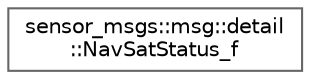 digraph "类继承关系图"
{
 // INTERACTIVE_SVG=YES
 // LATEX_PDF_SIZE
  bgcolor="transparent";
  edge [fontname=Helvetica,fontsize=10,labelfontname=Helvetica,labelfontsize=10];
  node [fontname=Helvetica,fontsize=10,shape=box,height=0.2,width=0.4];
  rankdir="LR";
  Node0 [id="Node000000",label="sensor_msgs::msg::detail\l::NavSatStatus_f",height=0.2,width=0.4,color="grey40", fillcolor="white", style="filled",URL="$d4/d0c/structsensor__msgs_1_1msg_1_1detail_1_1NavSatStatus__f.html",tooltip=" "];
}

